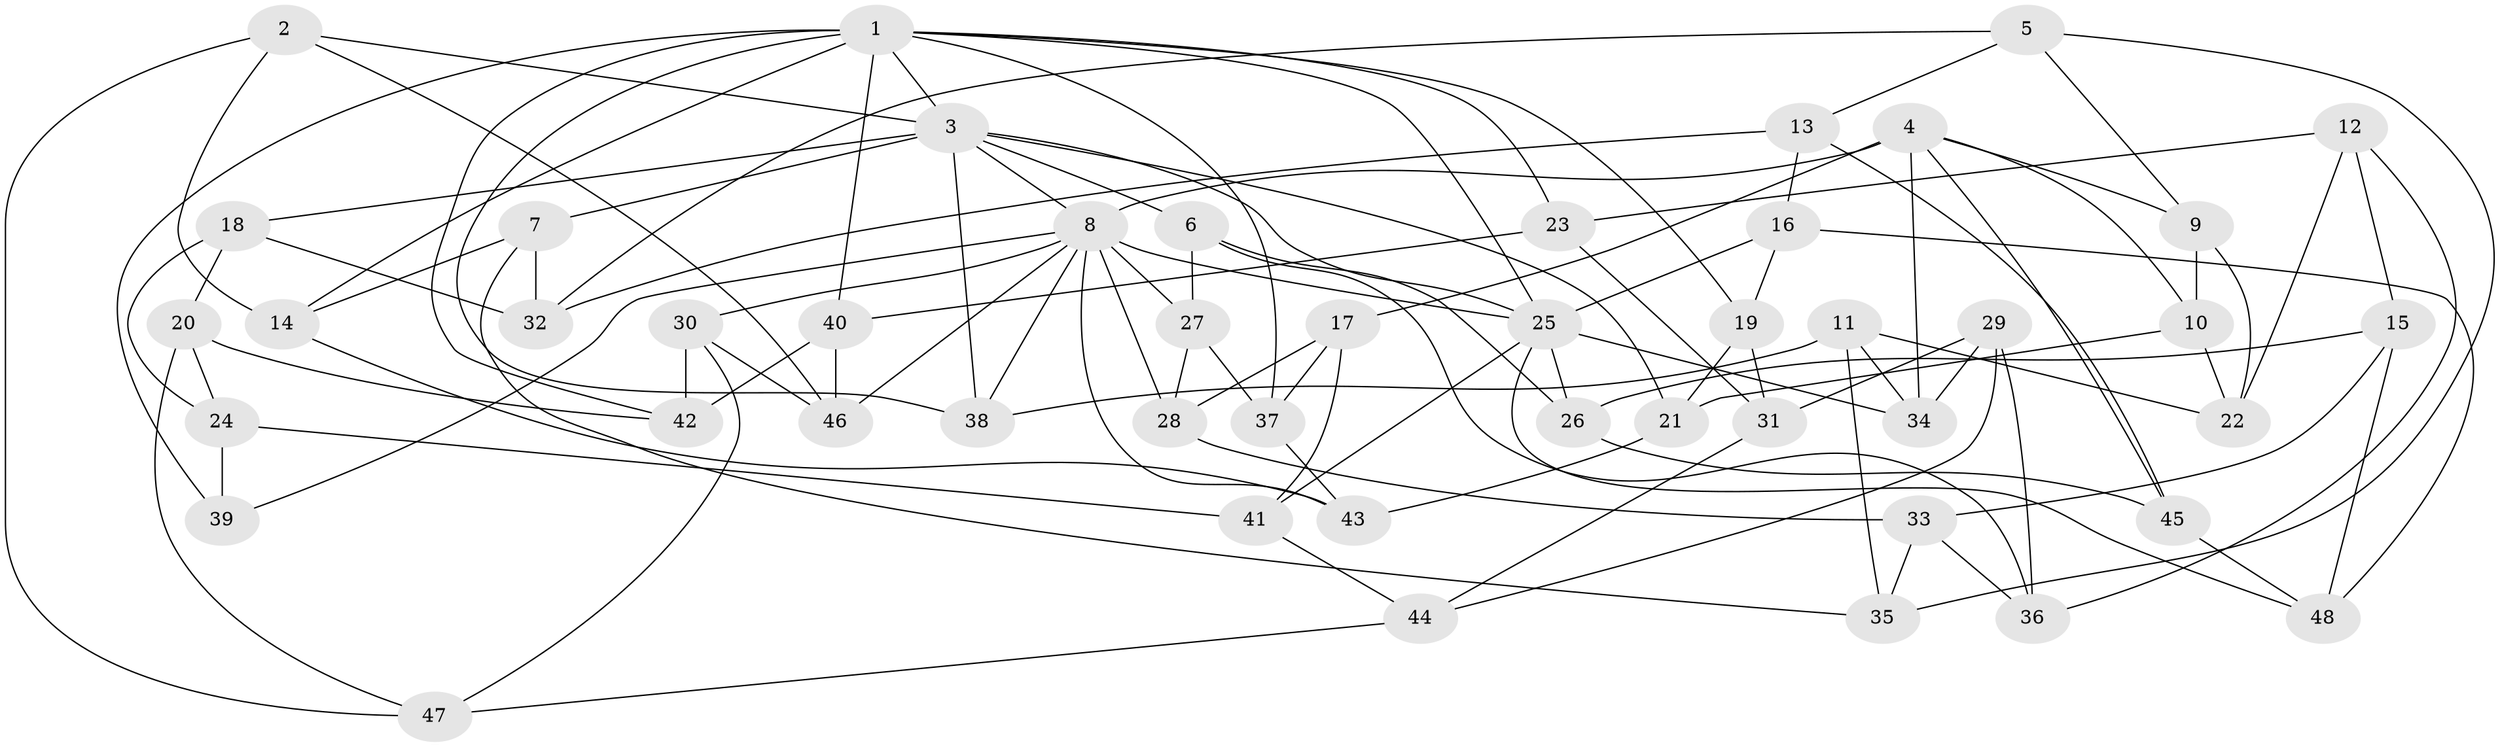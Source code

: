 // original degree distribution, {4: 1.0}
// Generated by graph-tools (version 1.1) at 2025/53/03/04/25 22:53:50]
// undirected, 48 vertices, 107 edges
graph export_dot {
  node [color=gray90,style=filled];
  1;
  2;
  3;
  4;
  5;
  6;
  7;
  8;
  9;
  10;
  11;
  12;
  13;
  14;
  15;
  16;
  17;
  18;
  19;
  20;
  21;
  22;
  23;
  24;
  25;
  26;
  27;
  28;
  29;
  30;
  31;
  32;
  33;
  34;
  35;
  36;
  37;
  38;
  39;
  40;
  41;
  42;
  43;
  44;
  45;
  46;
  47;
  48;
  1 -- 3 [weight=2.0];
  1 -- 14 [weight=1.0];
  1 -- 19 [weight=1.0];
  1 -- 23 [weight=1.0];
  1 -- 25 [weight=1.0];
  1 -- 37 [weight=1.0];
  1 -- 38 [weight=1.0];
  1 -- 39 [weight=2.0];
  1 -- 40 [weight=1.0];
  1 -- 42 [weight=1.0];
  2 -- 3 [weight=1.0];
  2 -- 14 [weight=1.0];
  2 -- 46 [weight=1.0];
  2 -- 47 [weight=1.0];
  3 -- 6 [weight=1.0];
  3 -- 7 [weight=1.0];
  3 -- 8 [weight=1.0];
  3 -- 18 [weight=1.0];
  3 -- 21 [weight=1.0];
  3 -- 25 [weight=1.0];
  3 -- 38 [weight=1.0];
  4 -- 8 [weight=3.0];
  4 -- 9 [weight=1.0];
  4 -- 10 [weight=1.0];
  4 -- 17 [weight=1.0];
  4 -- 34 [weight=1.0];
  4 -- 45 [weight=1.0];
  5 -- 9 [weight=1.0];
  5 -- 13 [weight=1.0];
  5 -- 32 [weight=1.0];
  5 -- 35 [weight=1.0];
  6 -- 26 [weight=1.0];
  6 -- 27 [weight=1.0];
  6 -- 36 [weight=1.0];
  7 -- 14 [weight=1.0];
  7 -- 32 [weight=1.0];
  7 -- 35 [weight=1.0];
  8 -- 25 [weight=1.0];
  8 -- 27 [weight=1.0];
  8 -- 28 [weight=1.0];
  8 -- 30 [weight=1.0];
  8 -- 38 [weight=1.0];
  8 -- 39 [weight=1.0];
  8 -- 43 [weight=1.0];
  8 -- 46 [weight=1.0];
  9 -- 10 [weight=1.0];
  9 -- 22 [weight=1.0];
  10 -- 21 [weight=1.0];
  10 -- 22 [weight=1.0];
  11 -- 22 [weight=1.0];
  11 -- 34 [weight=1.0];
  11 -- 35 [weight=1.0];
  11 -- 38 [weight=1.0];
  12 -- 15 [weight=1.0];
  12 -- 22 [weight=1.0];
  12 -- 23 [weight=1.0];
  12 -- 36 [weight=1.0];
  13 -- 16 [weight=1.0];
  13 -- 32 [weight=1.0];
  13 -- 45 [weight=1.0];
  14 -- 43 [weight=1.0];
  15 -- 26 [weight=1.0];
  15 -- 33 [weight=1.0];
  15 -- 48 [weight=1.0];
  16 -- 19 [weight=1.0];
  16 -- 25 [weight=1.0];
  16 -- 48 [weight=1.0];
  17 -- 28 [weight=1.0];
  17 -- 37 [weight=1.0];
  17 -- 41 [weight=1.0];
  18 -- 20 [weight=1.0];
  18 -- 24 [weight=1.0];
  18 -- 32 [weight=1.0];
  19 -- 21 [weight=1.0];
  19 -- 31 [weight=1.0];
  20 -- 24 [weight=1.0];
  20 -- 42 [weight=1.0];
  20 -- 47 [weight=1.0];
  21 -- 43 [weight=1.0];
  23 -- 31 [weight=1.0];
  23 -- 40 [weight=1.0];
  24 -- 39 [weight=1.0];
  24 -- 41 [weight=1.0];
  25 -- 26 [weight=1.0];
  25 -- 34 [weight=1.0];
  25 -- 41 [weight=1.0];
  25 -- 48 [weight=1.0];
  26 -- 45 [weight=1.0];
  27 -- 28 [weight=1.0];
  27 -- 37 [weight=1.0];
  28 -- 33 [weight=1.0];
  29 -- 31 [weight=1.0];
  29 -- 34 [weight=1.0];
  29 -- 36 [weight=1.0];
  29 -- 44 [weight=1.0];
  30 -- 42 [weight=1.0];
  30 -- 46 [weight=1.0];
  30 -- 47 [weight=1.0];
  31 -- 44 [weight=1.0];
  33 -- 35 [weight=1.0];
  33 -- 36 [weight=1.0];
  37 -- 43 [weight=1.0];
  40 -- 42 [weight=1.0];
  40 -- 46 [weight=1.0];
  41 -- 44 [weight=1.0];
  44 -- 47 [weight=1.0];
  45 -- 48 [weight=1.0];
}
